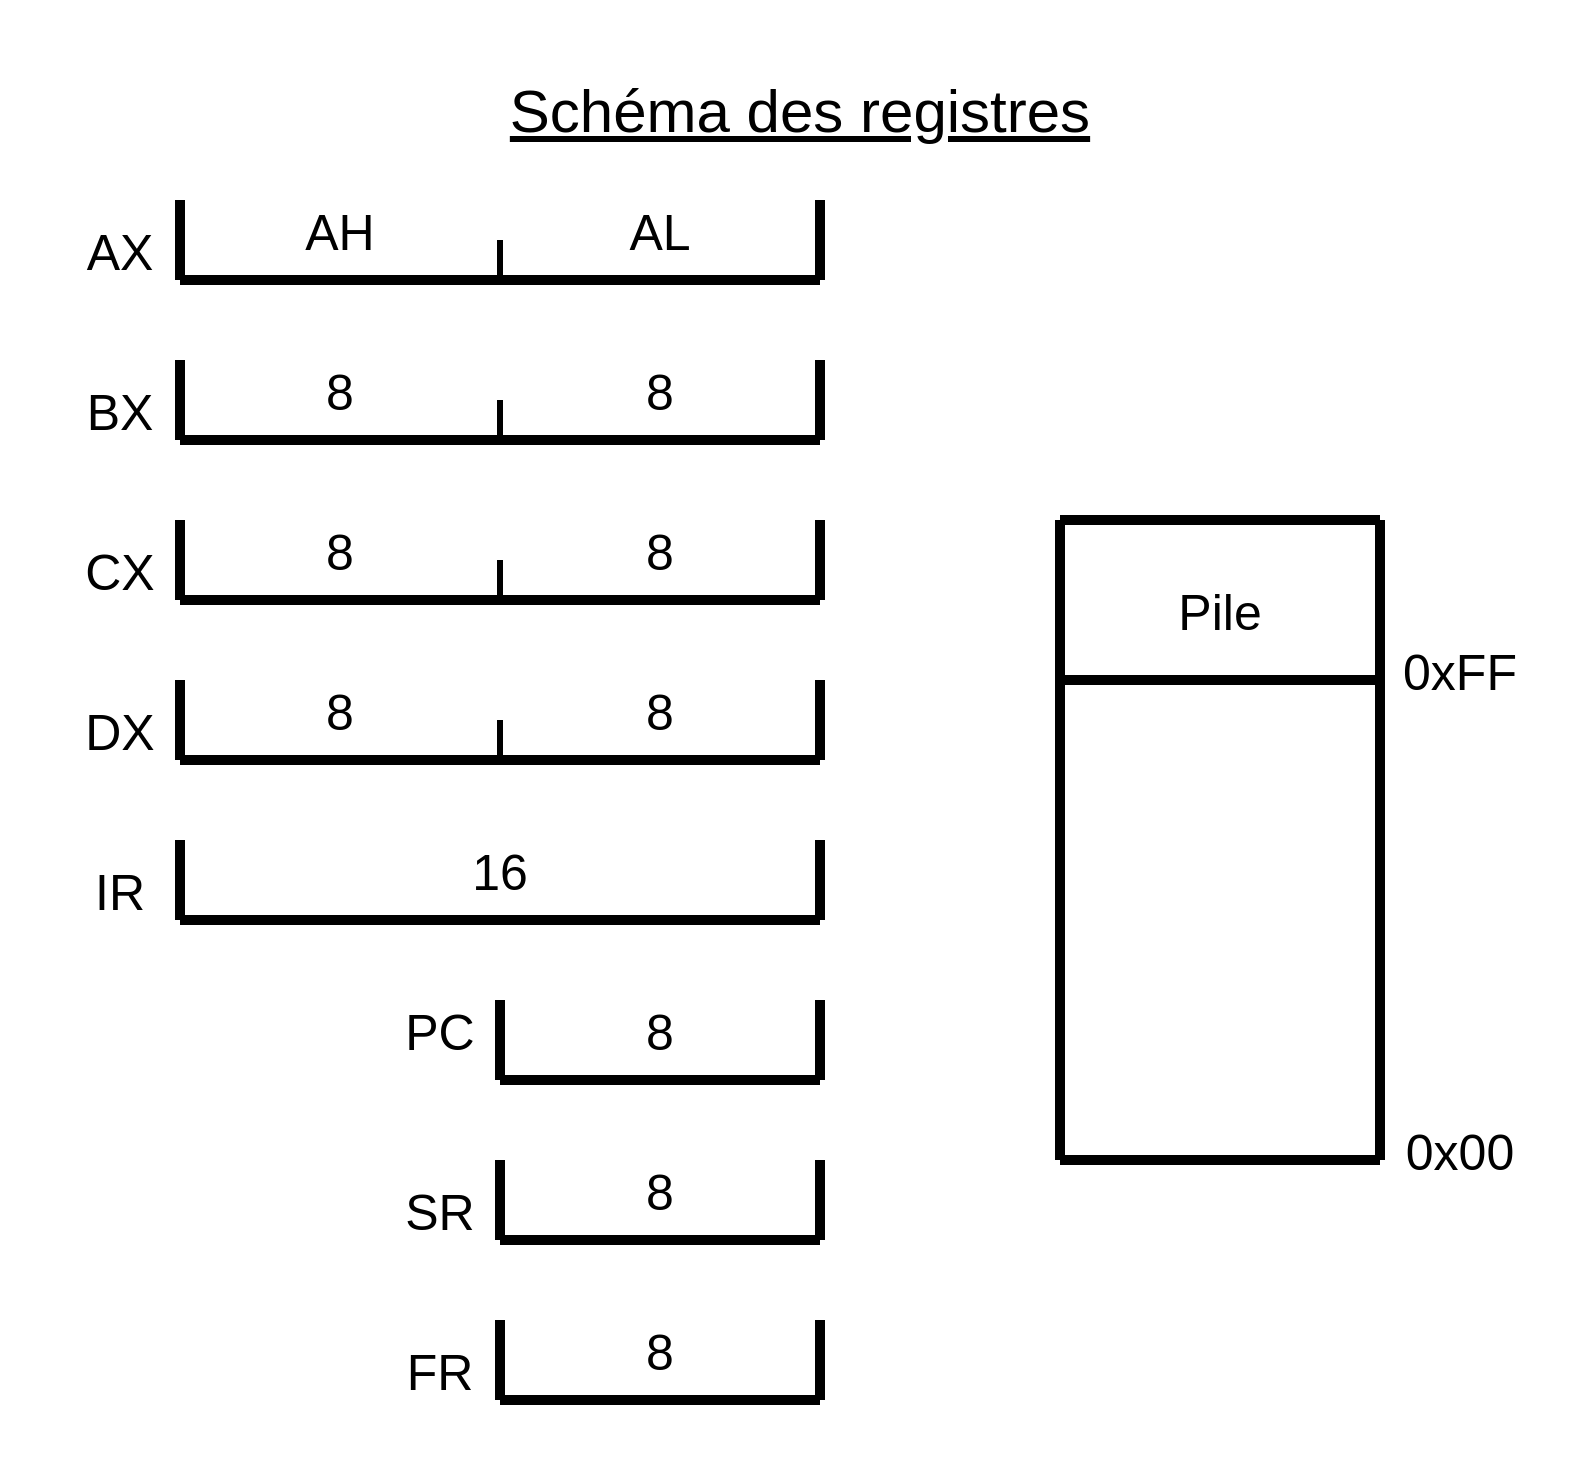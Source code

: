 <mxfile version="23.1.1" type="github">
  <diagram name="Page-1" id="qe1FlNTOQk4aRj79D08L">
    <mxGraphModel dx="2739" dy="1060" grid="0" gridSize="10" guides="1" tooltips="1" connect="1" arrows="1" fold="1" page="1" pageScale="1" pageWidth="827" pageHeight="1169" math="0" shadow="0">
      <root>
        <mxCell id="0" />
        <mxCell id="1" parent="0" />
        <mxCell id="Mu2Nwk4ZqbOjoIBKBv22-1" value="" style="endArrow=none;html=1;rounded=0;strokeWidth=5;" edge="1" parent="1">
          <mxGeometry width="50" height="50" relative="1" as="geometry">
            <mxPoint x="80" y="280" as="sourcePoint" />
            <mxPoint x="80" y="240" as="targetPoint" />
          </mxGeometry>
        </mxCell>
        <mxCell id="Mu2Nwk4ZqbOjoIBKBv22-8" value="" style="endArrow=none;html=1;rounded=0;strokeWidth=5;" edge="1" parent="1">
          <mxGeometry width="50" height="50" relative="1" as="geometry">
            <mxPoint x="400" y="280" as="sourcePoint" />
            <mxPoint x="400" y="240" as="targetPoint" />
          </mxGeometry>
        </mxCell>
        <mxCell id="Mu2Nwk4ZqbOjoIBKBv22-13" value="" style="endArrow=none;html=1;rounded=0;strokeWidth=5;" edge="1" parent="1">
          <mxGeometry width="50" height="50" relative="1" as="geometry">
            <mxPoint x="80" y="600" as="sourcePoint" />
            <mxPoint x="80" y="560" as="targetPoint" />
          </mxGeometry>
        </mxCell>
        <mxCell id="Mu2Nwk4ZqbOjoIBKBv22-14" value="" style="endArrow=none;html=1;rounded=0;strokeWidth=5;" edge="1" parent="1">
          <mxGeometry width="50" height="50" relative="1" as="geometry">
            <mxPoint x="240" y="680" as="sourcePoint" />
            <mxPoint x="240" y="640" as="targetPoint" />
          </mxGeometry>
        </mxCell>
        <mxCell id="Mu2Nwk4ZqbOjoIBKBv22-15" value="" style="endArrow=none;html=1;rounded=0;strokeWidth=5;" edge="1" parent="1">
          <mxGeometry width="50" height="50" relative="1" as="geometry">
            <mxPoint x="400" y="680" as="sourcePoint" />
            <mxPoint x="400" y="640" as="targetPoint" />
          </mxGeometry>
        </mxCell>
        <mxCell id="Mu2Nwk4ZqbOjoIBKBv22-16" value="" style="endArrow=none;html=1;rounded=0;strokeWidth=5;" edge="1" parent="1">
          <mxGeometry width="50" height="50" relative="1" as="geometry">
            <mxPoint x="240" y="760" as="sourcePoint" />
            <mxPoint x="240" y="720" as="targetPoint" />
          </mxGeometry>
        </mxCell>
        <mxCell id="Mu2Nwk4ZqbOjoIBKBv22-17" value="" style="endArrow=none;html=1;rounded=0;strokeWidth=5;" edge="1" parent="1">
          <mxGeometry width="50" height="50" relative="1" as="geometry">
            <mxPoint x="400" y="760" as="sourcePoint" />
            <mxPoint x="400" y="720" as="targetPoint" />
          </mxGeometry>
        </mxCell>
        <mxCell id="Mu2Nwk4ZqbOjoIBKBv22-18" value="" style="endArrow=none;html=1;rounded=0;strokeWidth=5;" edge="1" parent="1">
          <mxGeometry width="50" height="50" relative="1" as="geometry">
            <mxPoint x="400" y="600" as="sourcePoint" />
            <mxPoint x="400" y="560" as="targetPoint" />
          </mxGeometry>
        </mxCell>
        <mxCell id="Mu2Nwk4ZqbOjoIBKBv22-19" value="" style="endArrow=none;html=1;rounded=0;strokeWidth=5;" edge="1" parent="1">
          <mxGeometry width="50" height="50" relative="1" as="geometry">
            <mxPoint x="80" y="360" as="sourcePoint" />
            <mxPoint x="80" y="320" as="targetPoint" />
          </mxGeometry>
        </mxCell>
        <mxCell id="Mu2Nwk4ZqbOjoIBKBv22-20" value="" style="endArrow=none;html=1;rounded=0;strokeWidth=5;" edge="1" parent="1">
          <mxGeometry width="50" height="50" relative="1" as="geometry">
            <mxPoint x="400" y="360" as="sourcePoint" />
            <mxPoint x="400" y="320" as="targetPoint" />
          </mxGeometry>
        </mxCell>
        <mxCell id="Mu2Nwk4ZqbOjoIBKBv22-21" value="" style="endArrow=none;html=1;rounded=0;strokeWidth=5;" edge="1" parent="1">
          <mxGeometry width="50" height="50" relative="1" as="geometry">
            <mxPoint x="80" y="520" as="sourcePoint" />
            <mxPoint x="80" y="480" as="targetPoint" />
          </mxGeometry>
        </mxCell>
        <mxCell id="Mu2Nwk4ZqbOjoIBKBv22-22" value="" style="endArrow=none;html=1;rounded=0;strokeWidth=5;" edge="1" parent="1">
          <mxGeometry width="50" height="50" relative="1" as="geometry">
            <mxPoint x="400" y="440" as="sourcePoint" />
            <mxPoint x="400" y="400" as="targetPoint" />
          </mxGeometry>
        </mxCell>
        <mxCell id="Mu2Nwk4ZqbOjoIBKBv22-23" value="" style="endArrow=none;html=1;rounded=0;strokeWidth=5;" edge="1" parent="1">
          <mxGeometry width="50" height="50" relative="1" as="geometry">
            <mxPoint x="240" y="840" as="sourcePoint" />
            <mxPoint x="240" y="800" as="targetPoint" />
          </mxGeometry>
        </mxCell>
        <mxCell id="Mu2Nwk4ZqbOjoIBKBv22-24" value="" style="endArrow=none;html=1;rounded=0;strokeWidth=5;" edge="1" parent="1">
          <mxGeometry width="50" height="50" relative="1" as="geometry">
            <mxPoint x="80" y="440" as="sourcePoint" />
            <mxPoint x="80" y="400" as="targetPoint" />
          </mxGeometry>
        </mxCell>
        <mxCell id="Mu2Nwk4ZqbOjoIBKBv22-25" value="" style="endArrow=none;html=1;rounded=0;strokeWidth=5;" edge="1" parent="1">
          <mxGeometry width="50" height="50" relative="1" as="geometry">
            <mxPoint x="400" y="520" as="sourcePoint" />
            <mxPoint x="400" y="480" as="targetPoint" />
          </mxGeometry>
        </mxCell>
        <mxCell id="Mu2Nwk4ZqbOjoIBKBv22-26" value="" style="endArrow=none;html=1;rounded=0;strokeWidth=5;" edge="1" parent="1">
          <mxGeometry width="50" height="50" relative="1" as="geometry">
            <mxPoint x="400" y="280" as="sourcePoint" />
            <mxPoint x="80" y="280" as="targetPoint" />
          </mxGeometry>
        </mxCell>
        <mxCell id="Mu2Nwk4ZqbOjoIBKBv22-27" value="" style="endArrow=none;html=1;rounded=0;strokeWidth=5;" edge="1" parent="1">
          <mxGeometry width="50" height="50" relative="1" as="geometry">
            <mxPoint x="400" y="680" as="sourcePoint" />
            <mxPoint x="240" y="680" as="targetPoint" />
          </mxGeometry>
        </mxCell>
        <mxCell id="Mu2Nwk4ZqbOjoIBKBv22-28" value="" style="endArrow=none;html=1;rounded=0;strokeWidth=5;" edge="1" parent="1">
          <mxGeometry width="50" height="50" relative="1" as="geometry">
            <mxPoint x="400" y="600" as="sourcePoint" />
            <mxPoint x="80" y="600" as="targetPoint" />
          </mxGeometry>
        </mxCell>
        <mxCell id="Mu2Nwk4ZqbOjoIBKBv22-29" value="" style="endArrow=none;html=1;rounded=0;strokeWidth=5;" edge="1" parent="1">
          <mxGeometry width="50" height="50" relative="1" as="geometry">
            <mxPoint x="400" y="520" as="sourcePoint" />
            <mxPoint x="80" y="520" as="targetPoint" />
          </mxGeometry>
        </mxCell>
        <mxCell id="Mu2Nwk4ZqbOjoIBKBv22-30" value="" style="endArrow=none;html=1;rounded=0;strokeWidth=5;" edge="1" parent="1">
          <mxGeometry width="50" height="50" relative="1" as="geometry">
            <mxPoint x="400" y="440" as="sourcePoint" />
            <mxPoint x="80" y="440" as="targetPoint" />
          </mxGeometry>
        </mxCell>
        <mxCell id="Mu2Nwk4ZqbOjoIBKBv22-31" value="" style="endArrow=none;html=1;rounded=0;strokeWidth=5;" edge="1" parent="1">
          <mxGeometry width="50" height="50" relative="1" as="geometry">
            <mxPoint x="400" y="360" as="sourcePoint" />
            <mxPoint x="80" y="360" as="targetPoint" />
          </mxGeometry>
        </mxCell>
        <mxCell id="Mu2Nwk4ZqbOjoIBKBv22-32" value="" style="endArrow=none;html=1;rounded=0;strokeWidth=5;" edge="1" parent="1">
          <mxGeometry width="50" height="50" relative="1" as="geometry">
            <mxPoint x="400" y="840" as="sourcePoint" />
            <mxPoint x="240" y="840" as="targetPoint" />
          </mxGeometry>
        </mxCell>
        <mxCell id="Mu2Nwk4ZqbOjoIBKBv22-33" value="" style="endArrow=none;html=1;rounded=0;strokeWidth=5;" edge="1" parent="1">
          <mxGeometry width="50" height="50" relative="1" as="geometry">
            <mxPoint x="400" y="760" as="sourcePoint" />
            <mxPoint x="240" y="760" as="targetPoint" />
          </mxGeometry>
        </mxCell>
        <mxCell id="Mu2Nwk4ZqbOjoIBKBv22-34" value="" style="endArrow=none;html=1;rounded=0;strokeWidth=5;" edge="1" parent="1">
          <mxGeometry width="50" height="50" relative="1" as="geometry">
            <mxPoint x="400" y="840" as="sourcePoint" />
            <mxPoint x="400" y="800" as="targetPoint" />
          </mxGeometry>
        </mxCell>
        <mxCell id="Mu2Nwk4ZqbOjoIBKBv22-35" value="" style="endArrow=none;html=1;rounded=0;strokeWidth=3;" edge="1" parent="1">
          <mxGeometry width="50" height="50" relative="1" as="geometry">
            <mxPoint x="240" y="280" as="sourcePoint" />
            <mxPoint x="240" y="260" as="targetPoint" />
          </mxGeometry>
        </mxCell>
        <mxCell id="Mu2Nwk4ZqbOjoIBKBv22-38" value="" style="endArrow=none;html=1;rounded=0;strokeWidth=3;" edge="1" parent="1">
          <mxGeometry width="50" height="50" relative="1" as="geometry">
            <mxPoint x="240" y="520" as="sourcePoint" />
            <mxPoint x="240" y="500" as="targetPoint" />
          </mxGeometry>
        </mxCell>
        <mxCell id="Mu2Nwk4ZqbOjoIBKBv22-39" value="" style="endArrow=none;html=1;rounded=0;strokeWidth=3;" edge="1" parent="1">
          <mxGeometry width="50" height="50" relative="1" as="geometry">
            <mxPoint x="240" y="360" as="sourcePoint" />
            <mxPoint x="240" y="340" as="targetPoint" />
          </mxGeometry>
        </mxCell>
        <mxCell id="Mu2Nwk4ZqbOjoIBKBv22-40" value="" style="endArrow=none;html=1;rounded=0;strokeWidth=3;" edge="1" parent="1">
          <mxGeometry width="50" height="50" relative="1" as="geometry">
            <mxPoint x="240" y="440" as="sourcePoint" />
            <mxPoint x="240" y="420" as="targetPoint" />
          </mxGeometry>
        </mxCell>
        <mxCell id="Mu2Nwk4ZqbOjoIBKBv22-41" value="" style="endArrow=none;html=1;rounded=0;strokeWidth=5;" edge="1" parent="1">
          <mxGeometry width="50" height="50" relative="1" as="geometry">
            <mxPoint x="520" y="720" as="sourcePoint" />
            <mxPoint x="520" y="400" as="targetPoint" />
          </mxGeometry>
        </mxCell>
        <mxCell id="Mu2Nwk4ZqbOjoIBKBv22-42" value="" style="endArrow=none;html=1;rounded=0;strokeWidth=5;" edge="1" parent="1">
          <mxGeometry width="50" height="50" relative="1" as="geometry">
            <mxPoint x="680" y="720" as="sourcePoint" />
            <mxPoint x="680" y="400" as="targetPoint" />
          </mxGeometry>
        </mxCell>
        <mxCell id="Mu2Nwk4ZqbOjoIBKBv22-43" value="" style="endArrow=none;html=1;rounded=0;strokeWidth=5;" edge="1" parent="1">
          <mxGeometry width="50" height="50" relative="1" as="geometry">
            <mxPoint x="520" y="720" as="sourcePoint" />
            <mxPoint x="680" y="720" as="targetPoint" />
          </mxGeometry>
        </mxCell>
        <mxCell id="Mu2Nwk4ZqbOjoIBKBv22-44" value="" style="endArrow=none;html=1;rounded=0;strokeWidth=5;" edge="1" parent="1">
          <mxGeometry width="50" height="50" relative="1" as="geometry">
            <mxPoint x="520" y="400" as="sourcePoint" />
            <mxPoint x="680" y="400" as="targetPoint" />
          </mxGeometry>
        </mxCell>
        <mxCell id="Mu2Nwk4ZqbOjoIBKBv22-45" value="" style="endArrow=none;html=1;rounded=0;strokeWidth=5;" edge="1" parent="1">
          <mxGeometry width="50" height="50" relative="1" as="geometry">
            <mxPoint x="520" y="480" as="sourcePoint" />
            <mxPoint x="680" y="480" as="targetPoint" />
          </mxGeometry>
        </mxCell>
        <mxCell id="Mu2Nwk4ZqbOjoIBKBv22-46" value="&lt;font style=&quot;font-size: 25px;&quot;&gt;AX&lt;/font&gt;" style="text;strokeColor=none;align=center;fillColor=none;html=1;verticalAlign=middle;whiteSpace=wrap;rounded=0;" vertex="1" parent="1">
          <mxGeometry x="-10" y="210" width="120" height="110" as="geometry" />
        </mxCell>
        <mxCell id="Mu2Nwk4ZqbOjoIBKBv22-48" value="&lt;font style=&quot;font-size: 25px;&quot;&gt;BX&lt;/font&gt;" style="text;strokeColor=none;align=center;fillColor=none;html=1;verticalAlign=middle;whiteSpace=wrap;rounded=0;" vertex="1" parent="1">
          <mxGeometry x="-10" y="290" width="120" height="110" as="geometry" />
        </mxCell>
        <mxCell id="Mu2Nwk4ZqbOjoIBKBv22-49" value="&lt;font style=&quot;font-size: 25px;&quot;&gt;CX&lt;/font&gt;" style="text;strokeColor=none;align=center;fillColor=none;html=1;verticalAlign=middle;whiteSpace=wrap;rounded=0;" vertex="1" parent="1">
          <mxGeometry x="-10" y="370" width="120" height="110" as="geometry" />
        </mxCell>
        <mxCell id="Mu2Nwk4ZqbOjoIBKBv22-50" value="&lt;font style=&quot;font-size: 25px;&quot;&gt;DX&lt;/font&gt;" style="text;strokeColor=none;align=center;fillColor=none;html=1;verticalAlign=middle;whiteSpace=wrap;rounded=0;" vertex="1" parent="1">
          <mxGeometry x="-10" y="450" width="120" height="110" as="geometry" />
        </mxCell>
        <mxCell id="Mu2Nwk4ZqbOjoIBKBv22-51" value="&lt;font style=&quot;font-size: 25px;&quot;&gt;IR&lt;/font&gt;" style="text;strokeColor=none;align=center;fillColor=none;html=1;verticalAlign=middle;whiteSpace=wrap;rounded=0;" vertex="1" parent="1">
          <mxGeometry x="-10" y="530" width="120" height="110" as="geometry" />
        </mxCell>
        <mxCell id="Mu2Nwk4ZqbOjoIBKBv22-52" value="&lt;font style=&quot;font-size: 25px;&quot;&gt;FR&lt;/font&gt;" style="text;strokeColor=none;align=center;fillColor=none;html=1;verticalAlign=middle;whiteSpace=wrap;rounded=0;" vertex="1" parent="1">
          <mxGeometry x="150" y="770" width="120" height="110" as="geometry" />
        </mxCell>
        <mxCell id="Mu2Nwk4ZqbOjoIBKBv22-53" value="&lt;font style=&quot;font-size: 25px;&quot;&gt;SR&lt;/font&gt;" style="text;strokeColor=none;align=center;fillColor=none;html=1;verticalAlign=middle;whiteSpace=wrap;rounded=0;" vertex="1" parent="1">
          <mxGeometry x="150" y="690" width="120" height="110" as="geometry" />
        </mxCell>
        <mxCell id="Mu2Nwk4ZqbOjoIBKBv22-54" value="&lt;font style=&quot;font-size: 25px;&quot;&gt;PC&lt;/font&gt;" style="text;strokeColor=none;align=center;fillColor=none;html=1;verticalAlign=middle;whiteSpace=wrap;rounded=0;" vertex="1" parent="1">
          <mxGeometry x="150" y="600" width="120" height="110" as="geometry" />
        </mxCell>
        <mxCell id="Mu2Nwk4ZqbOjoIBKBv22-55" value="&lt;font style=&quot;font-size: 25px;&quot;&gt;Pile&lt;/font&gt;" style="text;strokeColor=none;align=center;fillColor=none;html=1;verticalAlign=middle;whiteSpace=wrap;rounded=0;" vertex="1" parent="1">
          <mxGeometry x="540" y="390" width="120" height="110" as="geometry" />
        </mxCell>
        <mxCell id="Mu2Nwk4ZqbOjoIBKBv22-56" value="&lt;font style=&quot;font-size: 25px;&quot;&gt;AL&lt;/font&gt;" style="text;strokeColor=none;align=center;fillColor=none;html=1;verticalAlign=middle;whiteSpace=wrap;rounded=0;" vertex="1" parent="1">
          <mxGeometry x="260" y="200" width="120" height="110" as="geometry" />
        </mxCell>
        <mxCell id="Mu2Nwk4ZqbOjoIBKBv22-57" value="&lt;font style=&quot;font-size: 25px;&quot;&gt;AH&lt;/font&gt;" style="text;strokeColor=none;align=center;fillColor=none;html=1;verticalAlign=middle;whiteSpace=wrap;rounded=0;" vertex="1" parent="1">
          <mxGeometry x="100" y="200" width="120" height="110" as="geometry" />
        </mxCell>
        <mxCell id="Mu2Nwk4ZqbOjoIBKBv22-59" value="&lt;font style=&quot;font-size: 25px;&quot;&gt;0x00&lt;/font&gt;" style="text;strokeColor=none;align=center;fillColor=none;html=1;verticalAlign=middle;whiteSpace=wrap;rounded=0;" vertex="1" parent="1">
          <mxGeometry x="660" y="660" width="120" height="110" as="geometry" />
        </mxCell>
        <mxCell id="Mu2Nwk4ZqbOjoIBKBv22-60" value="&lt;font style=&quot;font-size: 25px;&quot;&gt;16&lt;/font&gt;" style="text;strokeColor=none;align=center;fillColor=none;html=1;verticalAlign=middle;whiteSpace=wrap;rounded=0;" vertex="1" parent="1">
          <mxGeometry x="180" y="520" width="120" height="110" as="geometry" />
        </mxCell>
        <mxCell id="Mu2Nwk4ZqbOjoIBKBv22-61" value="&lt;font style=&quot;font-size: 25px;&quot;&gt;8&lt;/font&gt;" style="text;strokeColor=none;align=center;fillColor=none;html=1;verticalAlign=middle;whiteSpace=wrap;rounded=0;" vertex="1" parent="1">
          <mxGeometry x="260" y="760" width="120" height="110" as="geometry" />
        </mxCell>
        <mxCell id="Mu2Nwk4ZqbOjoIBKBv22-62" value="&lt;font style=&quot;font-size: 25px;&quot;&gt;8&lt;/font&gt;" style="text;strokeColor=none;align=center;fillColor=none;html=1;verticalAlign=middle;whiteSpace=wrap;rounded=0;" vertex="1" parent="1">
          <mxGeometry x="260" y="680" width="120" height="110" as="geometry" />
        </mxCell>
        <mxCell id="Mu2Nwk4ZqbOjoIBKBv22-63" value="&lt;font style=&quot;font-size: 25px;&quot;&gt;8&lt;/font&gt;" style="text;strokeColor=none;align=center;fillColor=none;html=1;verticalAlign=middle;whiteSpace=wrap;rounded=0;" vertex="1" parent="1">
          <mxGeometry x="260" y="600" width="120" height="110" as="geometry" />
        </mxCell>
        <mxCell id="Mu2Nwk4ZqbOjoIBKBv22-64" value="&lt;font style=&quot;font-size: 25px;&quot;&gt;8&lt;/font&gt;" style="text;strokeColor=none;align=center;fillColor=none;html=1;verticalAlign=middle;whiteSpace=wrap;rounded=0;" vertex="1" parent="1">
          <mxGeometry x="100" y="440" width="120" height="110" as="geometry" />
        </mxCell>
        <mxCell id="Mu2Nwk4ZqbOjoIBKBv22-65" value="&lt;font style=&quot;font-size: 25px;&quot;&gt;8&lt;/font&gt;" style="text;strokeColor=none;align=center;fillColor=none;html=1;verticalAlign=middle;whiteSpace=wrap;rounded=0;" vertex="1" parent="1">
          <mxGeometry x="260" y="440" width="120" height="110" as="geometry" />
        </mxCell>
        <mxCell id="Mu2Nwk4ZqbOjoIBKBv22-66" value="&lt;font style=&quot;font-size: 25px;&quot;&gt;8&lt;/font&gt;" style="text;strokeColor=none;align=center;fillColor=none;html=1;verticalAlign=middle;whiteSpace=wrap;rounded=0;" vertex="1" parent="1">
          <mxGeometry x="100" y="280" width="120" height="110" as="geometry" />
        </mxCell>
        <mxCell id="Mu2Nwk4ZqbOjoIBKBv22-67" value="&lt;font style=&quot;font-size: 25px;&quot;&gt;8&lt;/font&gt;" style="text;strokeColor=none;align=center;fillColor=none;html=1;verticalAlign=middle;whiteSpace=wrap;rounded=0;" vertex="1" parent="1">
          <mxGeometry x="100" y="360" width="120" height="110" as="geometry" />
        </mxCell>
        <mxCell id="Mu2Nwk4ZqbOjoIBKBv22-68" value="&lt;font style=&quot;font-size: 25px;&quot;&gt;8&lt;/font&gt;" style="text;strokeColor=none;align=center;fillColor=none;html=1;verticalAlign=middle;whiteSpace=wrap;rounded=0;" vertex="1" parent="1">
          <mxGeometry x="260" y="280" width="120" height="110" as="geometry" />
        </mxCell>
        <mxCell id="Mu2Nwk4ZqbOjoIBKBv22-69" value="&lt;font style=&quot;font-size: 25px;&quot;&gt;8&lt;/font&gt;" style="text;strokeColor=none;align=center;fillColor=none;html=1;verticalAlign=middle;whiteSpace=wrap;rounded=0;" vertex="1" parent="1">
          <mxGeometry x="260" y="360" width="120" height="110" as="geometry" />
        </mxCell>
        <mxCell id="Mu2Nwk4ZqbOjoIBKBv22-70" value="&lt;font style=&quot;font-size: 25px;&quot;&gt;0xFF&lt;/font&gt;" style="text;strokeColor=none;align=center;fillColor=none;html=1;verticalAlign=middle;whiteSpace=wrap;rounded=0;" vertex="1" parent="1">
          <mxGeometry x="660" y="420" width="120" height="110" as="geometry" />
        </mxCell>
        <mxCell id="Mu2Nwk4ZqbOjoIBKBv22-71" value="&lt;u style=&quot;font-size: 30px;&quot;&gt;&lt;font style=&quot;font-size: 30px;&quot;&gt;Schéma des registres&lt;br&gt;&lt;/font&gt;&lt;/u&gt;" style="text;strokeColor=none;align=center;fillColor=none;html=1;verticalAlign=middle;whiteSpace=wrap;rounded=0;" vertex="1" parent="1">
          <mxGeometry x="220" y="140" width="340" height="110" as="geometry" />
        </mxCell>
      </root>
    </mxGraphModel>
  </diagram>
</mxfile>
